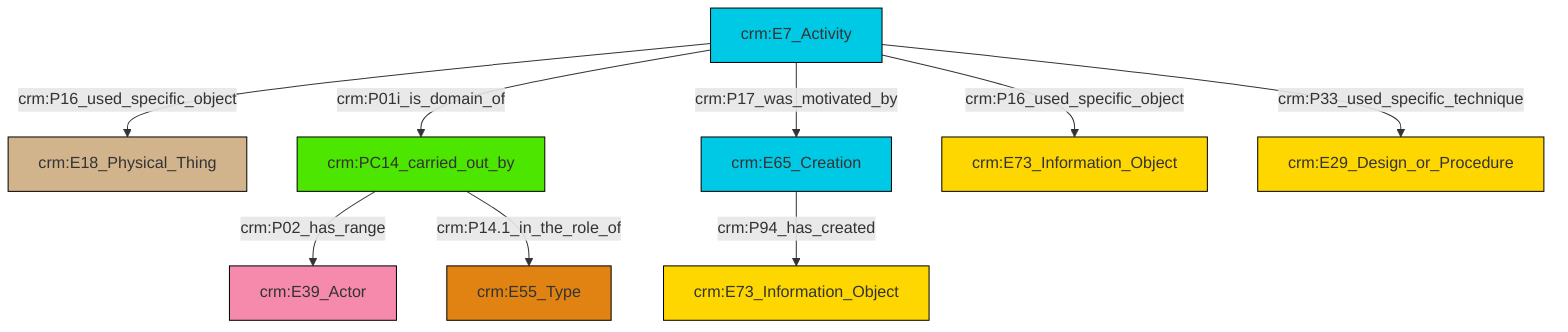 graph TD
classDef Literal fill:#f2f2f2,stroke:#000000;
classDef CRM_Entity fill:#FFFFFF,stroke:#000000;
classDef Temporal_Entity fill:#00C9E6, stroke:#000000;
classDef Type fill:#E18312, stroke:#000000;
classDef Time-Span fill:#2C9C91, stroke:#000000;
classDef Appellation fill:#FFEB7F, stroke:#000000;
classDef Place fill:#008836, stroke:#000000;
classDef Persistent_Item fill:#B266B2, stroke:#000000;
classDef Conceptual_Object fill:#FFD700, stroke:#000000;
classDef Physical_Thing fill:#D2B48C, stroke:#000000;
classDef Actor fill:#f58aad, stroke:#000000;
classDef PC_Classes fill:#4ce600, stroke:#000000;
classDef Multi fill:#cccccc,stroke:#000000;

0["crm:E7_Activity"]:::Temporal_Entity -->|crm:P16_used_specific_object| 1["crm:E18_Physical_Thing"]:::Physical_Thing
0["crm:E7_Activity"]:::Temporal_Entity -->|crm:P01i_is_domain_of| 4["crm:PC14_carried_out_by"]:::PC_Classes
5["crm:E65_Creation"]:::Temporal_Entity -->|crm:P94_has_created| 2["crm:E73_Information_Object"]:::Conceptual_Object
4["crm:PC14_carried_out_by"]:::PC_Classes -->|crm:P02_has_range| 7["crm:E39_Actor"]:::Actor
0["crm:E7_Activity"]:::Temporal_Entity -->|crm:P17_was_motivated_by| 5["crm:E65_Creation"]:::Temporal_Entity
4["crm:PC14_carried_out_by"]:::PC_Classes -->|crm:P14.1_in_the_role_of| 11["crm:E55_Type"]:::Type
0["crm:E7_Activity"]:::Temporal_Entity -->|crm:P16_used_specific_object| 8["crm:E73_Information_Object"]:::Conceptual_Object
0["crm:E7_Activity"]:::Temporal_Entity -->|crm:P33_used_specific_technique| 13["crm:E29_Design_or_Procedure"]:::Conceptual_Object